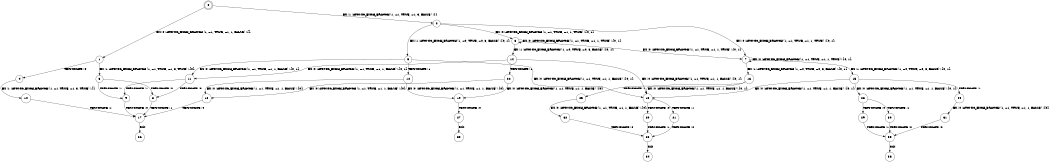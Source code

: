 digraph BCG {
size = "7, 10.5";
center = TRUE;
node [shape = circle];
0 [peripheries = 2];
0 -> 1 [label = "EX !0 !ATOMIC_EXCH_BRANCH (1, +1, TRUE, +1, 1, FALSE) !{}"];
0 -> 2 [label = "EX !1 !ATOMIC_EXCH_BRANCH (1, +1, TRUE, +1, 3, FALSE) !{}"];
1 -> 3 [label = "EX !1 !ATOMIC_EXCH_BRANCH (1, +1, TRUE, +1, 3, TRUE) !{0}"];
1 -> 4 [label = "TERMINATE !0"];
2 -> 5 [label = "EX !1 !ATOMIC_EXCH_BRANCH (1, +0, TRUE, +0, 3, FALSE) !{0, 1}"];
2 -> 6 [label = "EX !0 !ATOMIC_EXCH_BRANCH (1, +1, TRUE, +1, 1, TRUE) !{0, 1}"];
2 -> 7 [label = "EX !0 !ATOMIC_EXCH_BRANCH (1, +1, TRUE, +1, 1, TRUE) !{0, 1}"];
3 -> 8 [label = "TERMINATE !0"];
3 -> 9 [label = "TERMINATE !1"];
4 -> 10 [label = "EX !1 !ATOMIC_EXCH_BRANCH (1, +1, TRUE, +1, 3, TRUE) !{}"];
5 -> 11 [label = "EX !0 !ATOMIC_EXCH_BRANCH (1, +1, TRUE, +1, 1, FALSE) !{0, 1}"];
5 -> 12 [label = "TERMINATE !1"];
5 -> 13 [label = "EX !0 !ATOMIC_EXCH_BRANCH (1, +1, TRUE, +1, 1, FALSE) !{0, 1}"];
6 -> 6 [label = "EX !0 !ATOMIC_EXCH_BRANCH (1, +1, TRUE, +1, 1, TRUE) !{0, 1}"];
6 -> 14 [label = "EX !1 !ATOMIC_EXCH_BRANCH (1, +0, TRUE, +0, 3, FALSE) !{0, 1}"];
6 -> 7 [label = "EX !0 !ATOMIC_EXCH_BRANCH (1, +1, TRUE, +1, 1, TRUE) !{0, 1}"];
7 -> 15 [label = "EX !1 !ATOMIC_EXCH_BRANCH (1, +0, TRUE, +0, 3, FALSE) !{0, 1}"];
7 -> 7 [label = "EX !0 !ATOMIC_EXCH_BRANCH (1, +1, TRUE, +1, 1, TRUE) !{0, 1}"];
7 -> 16 [label = "EX !1 !ATOMIC_EXCH_BRANCH (1, +0, TRUE, +0, 3, FALSE) !{0, 1}"];
8 -> 17 [label = "TERMINATE !1"];
9 -> 17 [label = "TERMINATE !0"];
10 -> 17 [label = "TERMINATE !1"];
11 -> 8 [label = "TERMINATE !0"];
11 -> 9 [label = "TERMINATE !1"];
12 -> 18 [label = "EX !0 !ATOMIC_EXCH_BRANCH (1, +1, TRUE, +1, 1, FALSE) !{0}"];
12 -> 19 [label = "EX !0 !ATOMIC_EXCH_BRANCH (1, +1, TRUE, +1, 1, FALSE) !{0}"];
13 -> 20 [label = "TERMINATE !0"];
13 -> 21 [label = "TERMINATE !1"];
14 -> 11 [label = "EX !0 !ATOMIC_EXCH_BRANCH (1, +1, TRUE, +1, 1, FALSE) !{0, 1}"];
14 -> 22 [label = "TERMINATE !1"];
14 -> 13 [label = "EX !0 !ATOMIC_EXCH_BRANCH (1, +1, TRUE, +1, 1, FALSE) !{0, 1}"];
15 -> 23 [label = "EX !0 !ATOMIC_EXCH_BRANCH (1, +1, TRUE, +1, 1, FALSE) !{0, 1}"];
15 -> 24 [label = "TERMINATE !1"];
15 -> 13 [label = "EX !0 !ATOMIC_EXCH_BRANCH (1, +1, TRUE, +1, 1, FALSE) !{0, 1}"];
16 -> 13 [label = "EX !0 !ATOMIC_EXCH_BRANCH (1, +1, TRUE, +1, 1, FALSE) !{0, 1}"];
16 -> 25 [label = "TERMINATE !1"];
17 -> 26 [label = "exit"];
18 -> 17 [label = "TERMINATE !0"];
19 -> 27 [label = "TERMINATE !0"];
20 -> 28 [label = "TERMINATE !1"];
21 -> 28 [label = "TERMINATE !0"];
22 -> 18 [label = "EX !0 !ATOMIC_EXCH_BRANCH (1, +1, TRUE, +1, 1, FALSE) !{0}"];
22 -> 19 [label = "EX !0 !ATOMIC_EXCH_BRANCH (1, +1, TRUE, +1, 1, FALSE) !{0}"];
23 -> 29 [label = "TERMINATE !0"];
23 -> 30 [label = "TERMINATE !1"];
24 -> 31 [label = "EX !0 !ATOMIC_EXCH_BRANCH (1, +1, TRUE, +1, 1, FALSE) !{0}"];
25 -> 32 [label = "EX !0 !ATOMIC_EXCH_BRANCH (1, +1, TRUE, +1, 1, FALSE) !{0}"];
27 -> 33 [label = "exit"];
28 -> 34 [label = "exit"];
29 -> 35 [label = "TERMINATE !1"];
30 -> 35 [label = "TERMINATE !0"];
31 -> 35 [label = "TERMINATE !0"];
32 -> 28 [label = "TERMINATE !0"];
35 -> 36 [label = "exit"];
}
